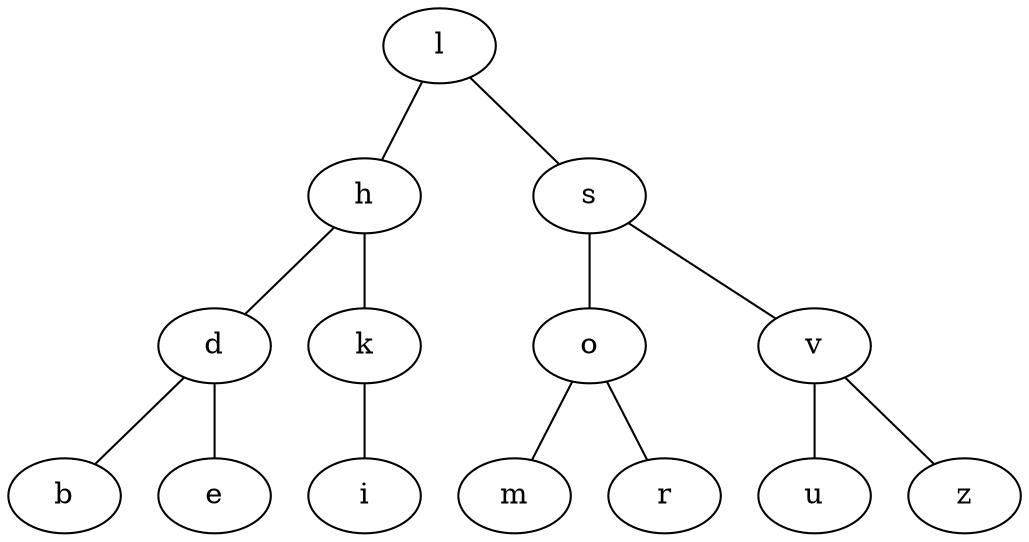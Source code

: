 graph {
	l -- h
	h -- d
	d -- b
	d -- e
	h -- k
	k -- i
	l -- s
	s -- o
	o -- m
	o -- r
	s -- v
	v -- u
	v -- z
}
